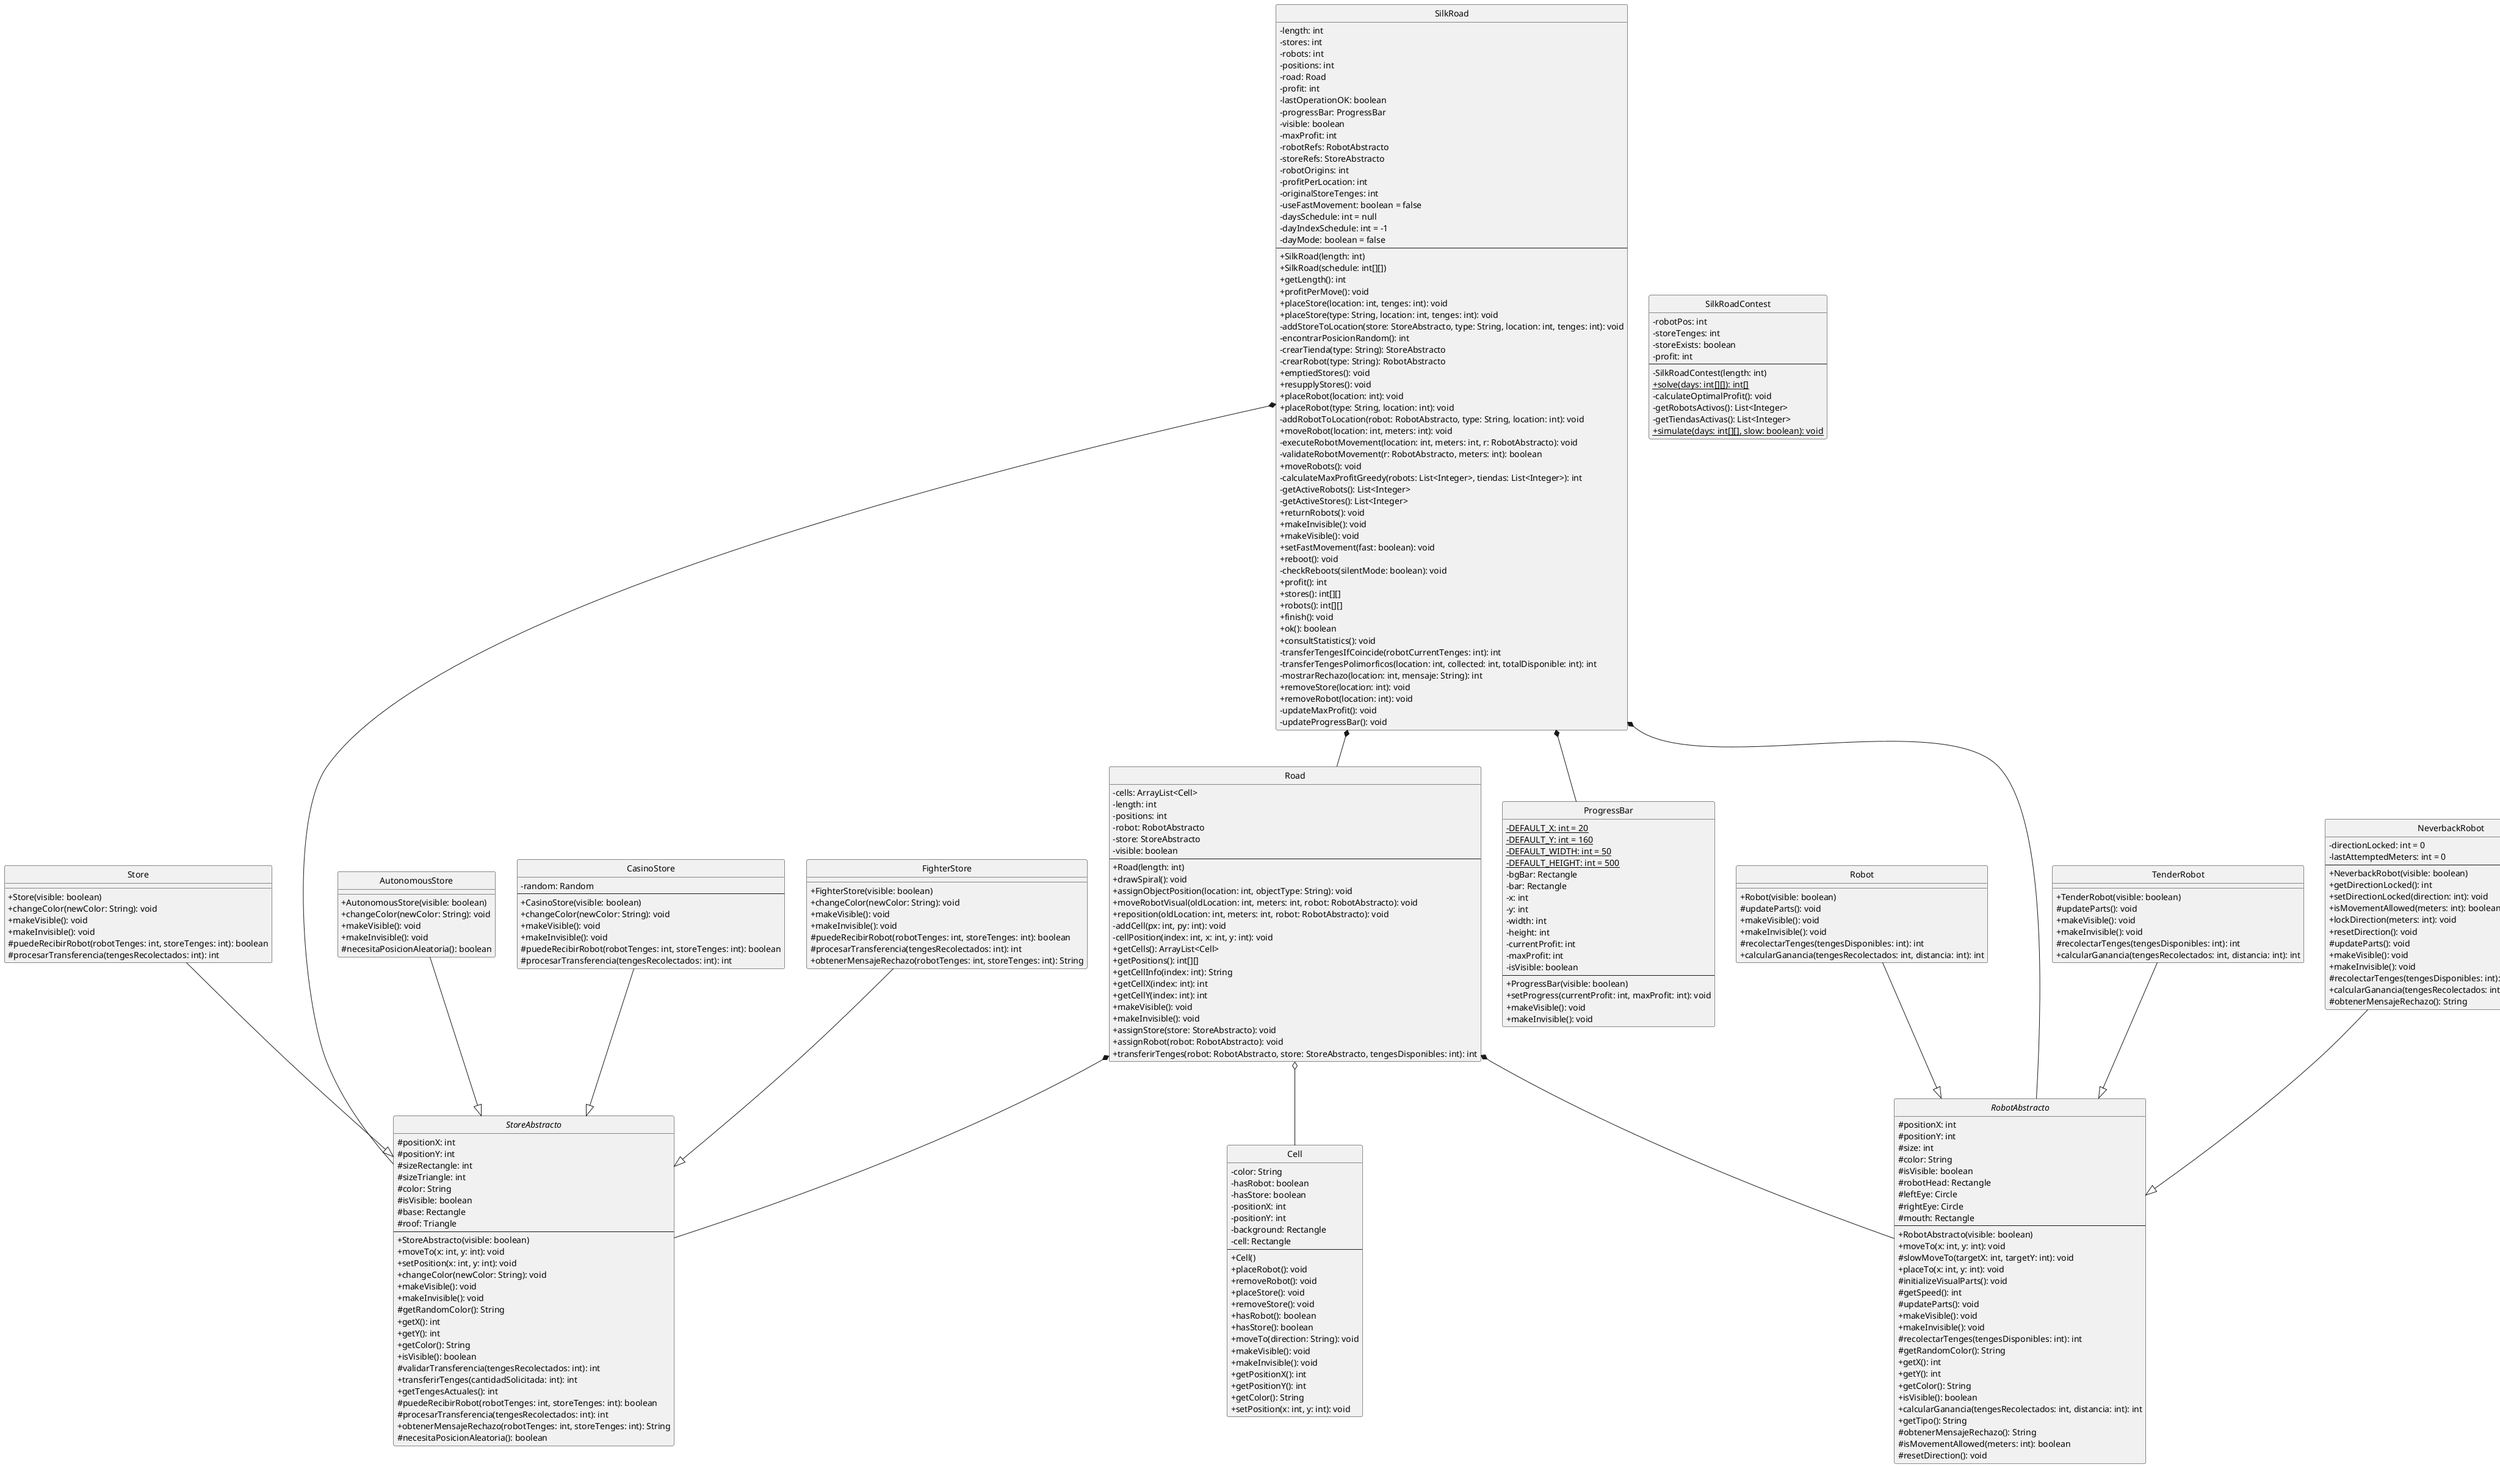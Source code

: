 ' Generated by UML Generator
' Encoded: vLbVRzis47_Ffn3W5sM9WNR0zX1iHRqaROmbIn1xNOAY66Y9jhbGf41IITokttr7Kg98IdAJ1klGzIMjZqVo_l_kg9TI8Q6gWkx86y9A952HP1H9EL5Aa4Mby3JZR4RUu-JPpfhaECc8o2ZUsJ5SoQHIdF62LtAckC39XvqasOk8wIsHP47nGRBWd6B4TZLJjaPiXGyvvI9b-Cxyvo2PmQrijNkGt7AIQxO2tU0tTdyQaQVijhCmOZZ3aYXqmIN926SJk12484WprVVlV6p4FqIICDwAFXQ8vRmuI2xDlveorjTvV5zKcxB2ERx46LaGSSaNNAL2_vrZk4mU98If_KHggJoAfwS-GN0m219pq4mkiS0i0riemmu70r-cKCxTLlZhcGTJQksI-GffmXf98v1_cIOQ6mN44ZoXm1DNzd2FSkqe2vJTh0IlM0wcrnAn5SIOlXSaY4ZM8K1FZULBYZ9iRUDPLE22ttR9XjcwiSFS8JSgfe55zneb8x8-OixJd0WG5fHxklVtLbXTDCPBTnjZ-UJha6pZRzVpqvvicTFxEc8sZRFDHSxRhyXghR3m4jcdV0Dn3nBn1R1WSOQPH7zf2TReFN_OvRNDdJb_mxTOwC0s2jWqSj5nohCRd9kjoSzGMc4DDYcekhWe5SxFCDXT1kicxiD3-tq2WN0KtkD5YUmkUY7hXGNm4da6GLrWfYQKyZjWBLgnmkYdS9GxDs9hqyo_t7TtLUP8uGj08fa-8Mf4urTXFLEx-uZ8aZFD77ixGpIhA1Al4KFRucC_oGa0fMO9JnZrnqjFD5m8lW83o5-GiA7m0GvK9FkO71s_cln-El_pgl7szyzwrw-RzUS_zZFyCJsQdpHCF_Jpd1nFNv_CMoR3jLY1L56LNNGezwvQRzp_xaYkrkxN6kjwuNvcbO2qKw3vahJK0jr752BVH67imjspMd-iw_9MywJT-_QJyBRFZItdnKkEyXeG0O0WE2P2eCqf1CTF6f5Uc3o66FACqe2TT1HXSTDay6GXbK2Pudf1MkmqvJPOk1soZvOdzIuqDia5kfkLH23gQmRYanKxN_m5FdM806cBNERl9zoipZSbxglX3Q22sIeuczFyDDpkfVr-qgjbK0qQoppnf37ASzCEb0s-bPl8syPRJcd2SjomzaDYZQRQnTg4NIVx62phwlhstTjttiufMtBlgW2KQvQhSDt3SLYyxbryR0jXlMu1l3UyEhmUt6xndgfXbJIbjdT3ZPFndVl9riBiPLi3d7l3SFUrWWTeYMg399wwpaX6xr6dUHvrckUHXEdC_OWRzL5lTHqPTvrW5FNR8ugNwdW3l8TspDEikgX7D9ZjTCNfzkMX3lqrk-wKXr9l9A7NEBCyu0r8XwkQq_wwZbFLDFNR3YGCB8OecCcMhZXMHd3ghCH-d_HVHPKMnSwUFRsyDaNOy7-w_tVkZyQL9xS--huvANbmtIVx8HEG3-qgHmCTeoiGCq9lMaYEWDUKdWXrvLPODja0VyrwsAFevloynCA0rFcluO3RDYa7VfytXDpT3iZ8TecNSh0hi8lTpi3iF8SK9PucLlOBB09KrIlSS28wYyONlLP9_0gqR9pZH8O-SOceD3cUeusSPMkSLnGtJIIhAAtNfXgnulNnythrZEUuzrHJEHfVTjePjo3zWpNQDjFEgTdXfO8pW5PcOFwFMXyLp78z_ChhYlQJX-pMZOarD6ySaGxXuUCFXu6MCzWlcfSkMpPQAumpWQ7i4Cno54Y_snT8XjcYRCJRYSWzFQ8IR7MJuKEAhCgIRhehtYjDe5q_onPpXEOrx9vv1xgG1vtNDhXnRFIEisDyZxDAsHrDqcpP2NtibXxs5k190qvuckYgCZY1E-bzku_hCg_mMLDqNWi0katQb4FJrawPmYiiNe2bJBZ4z3Qc8DicK8pzgmBEWASDWvW78aLLWdNa7Mva1u0NyC4lMkaIVhJTXX-PG5E1PTOukxaqP9bA0bL71GNAZqnZEFyHnIdczVt2AUCHbz1xoBKlCR-9aHX0gA9gfYTr2SDwuB-cpxQrUheyv0IWECVMVuTsuWtVeMfFXJilE2K55qkISHa7AI2-XlpwEGfYW2j4smubEhVWEXP50-sTW3V0xvMFscJ-6-jG0lgFjaD9R_io5yrfPyb_CXXi60wXT69PFyePKrvm6NOE4JeQsl4zU4Z6uEyZkOQoSNHB1z7Sgupa5F19WsgBQVN_WkGzXtfRGD_QKLbtYoRiJCBnmNoqA62vK7z6jaAHmbmQoWMZ73HhdUneBTk-6dz3dqcY2Iw4rSTDS6wM2gXpGKBY0-Ux1P8u6kq4vyk3f3cmxRi2cJzhOdl0HuP_p_TVQ60QMOH-xFU4pZj9XfY2S_8P5EICm9Q-iSgmGhB2hEfWvYl_BFBeJxDmIew5zmJa4Vvl3q7nL_Jn-EyNSO_kVwhkMm--tlKnHD-Z34lKsvjPce_7viEl_VKT_EhZqlJeWk5ptPnkJuC9Ew3uCtF4EdnCTFcmtduWzGdt4jQhWlu3
' URL: http://www.plantuml.com/plantuml/uml/vLbVRzis47_Ffn3W5sM9WNR0zX1iHRqaROmbIn1xNOAY66Y9jhbGf41IITokttr7Kg98IdAJ1klGzIMjZqVo_l_kg9TI8Q6gWkx86y9A952HP1H9EL5Aa4Mby3JZR4RUu-JPpfhaECc8o2ZUsJ5SoQHIdF62LtAckC39XvqasOk8wIsHP47nGRBWd6B4TZLJjaPiXGyvvI9b-Cxyvo2PmQrijNkGt7AIQxO2tU0tTdyQaQVijhCmOZZ3aYXqmIN926SJk12484WprVVlV6p4FqIICDwAFXQ8vRmuI2xDlveorjTvV5zKcxB2ERx46LaGSSaNNAL2_vrZk4mU98If_KHggJoAfwS-GN0m219pq4mkiS0i0riemmu70r-cKCxTLlZhcGTJQksI-GffmXf98v1_cIOQ6mN44ZoXm1DNzd2FSkqe2vJTh0IlM0wcrnAn5SIOlXSaY4ZM8K1FZULBYZ9iRUDPLE22ttR9XjcwiSFS8JSgfe55zneb8x8-OixJd0WG5fHxklVtLbXTDCPBTnjZ-UJha6pZRzVpqvvicTFxEc8sZRFDHSxRhyXghR3m4jcdV0Dn3nBn1R1WSOQPH7zf2TReFN_OvRNDdJb_mxTOwC0s2jWqSj5nohCRd9kjoSzGMc4DDYcekhWe5SxFCDXT1kicxiD3-tq2WN0KtkD5YUmkUY7hXGNm4da6GLrWfYQKyZjWBLgnmkYdS9GxDs9hqyo_t7TtLUP8uGj08fa-8Mf4urTXFLEx-uZ8aZFD77ixGpIhA1Al4KFRucC_oGa0fMO9JnZrnqjFD5m8lW83o5-GiA7m0GvK9FkO71s_cln-El_pgl7szyzwrw-RzUS_zZFyCJsQdpHCF_Jpd1nFNv_CMoR3jLY1L56LNNGezwvQRzp_xaYkrkxN6kjwuNvcbO2qKw3vahJK0jr752BVH67imjspMd-iw_9MywJT-_QJyBRFZItdnKkEyXeG0O0WE2P2eCqf1CTF6f5Uc3o66FACqe2TT1HXSTDay6GXbK2Pudf1MkmqvJPOk1soZvOdzIuqDia5kfkLH23gQmRYanKxN_m5FdM806cBNERl9zoipZSbxglX3Q22sIeuczFyDDpkfVr-qgjbK0qQoppnf37ASzCEb0s-bPl8syPRJcd2SjomzaDYZQRQnTg4NIVx62phwlhstTjttiufMtBlgW2KQvQhSDt3SLYyxbryR0jXlMu1l3UyEhmUt6xndgfXbJIbjdT3ZPFndVl9riBiPLi3d7l3SFUrWWTeYMg399wwpaX6xr6dUHvrckUHXEdC_OWRzL5lTHqPTvrW5FNR8ugNwdW3l8TspDEikgX7D9ZjTCNfzkMX3lqrk-wKXr9l9A7NEBCyu0r8XwkQq_wwZbFLDFNR3YGCB8OecCcMhZXMHd3ghCH-d_HVHPKMnSwUFRsyDaNOy7-w_tVkZyQL9xS--huvANbmtIVx8HEG3-qgHmCTeoiGCq9lMaYEWDUKdWXrvLPODja0VyrwsAFevloynCA0rFcluO3RDYa7VfytXDpT3iZ8TecNSh0hi8lTpi3iF8SK9PucLlOBB09KrIlSS28wYyONlLP9_0gqR9pZH8O-SOceD3cUeusSPMkSLnGtJIIhAAtNfXgnulNnythrZEUuzrHJEHfVTjePjo3zWpNQDjFEgTdXfO8pW5PcOFwFMXyLp78z_ChhYlQJX-pMZOarD6ySaGxXuUCFXu6MCzWlcfSkMpPQAumpWQ7i4Cno54Y_snT8XjcYRCJRYSWzFQ8IR7MJuKEAhCgIRhehtYjDe5q_onPpXEOrx9vv1xgG1vtNDhXnRFIEisDyZxDAsHrDqcpP2NtibXxs5k190qvuckYgCZY1E-bzku_hCg_mMLDqNWi0katQb4FJrawPmYiiNe2bJBZ4z3Qc8DicK8pzgmBEWASDWvW78aLLWdNa7Mva1u0NyC4lMkaIVhJTXX-PG5E1PTOukxaqP9bA0bL71GNAZqnZEFyHnIdczVt2AUCHbz1xoBKlCR-9aHX0gA9gfYTr2SDwuB-cpxQrUheyv0IWECVMVuTsuWtVeMfFXJilE2K55qkISHa7AI2-XlpwEGfYW2j4smubEhVWEXP50-sTW3V0xvMFscJ-6-jG0lgFjaD9R_io5yrfPyb_CXXi60wXT69PFyePKrvm6NOE4JeQsl4zU4Z6uEyZkOQoSNHB1z7Sgupa5F19WsgBQVN_WkGzXtfRGD_QKLbtYoRiJCBnmNoqA62vK7z6jaAHmbmQoWMZ73HhdUneBTk-6dz3dqcY2Iw4rSTDS6wM2gXpGKBY0-Ux1P8u6kq4vyk3f3cmxRi2cJzhOdl0HuP_p_TVQ60QMOH-xFU4pZj9XfY2S_8P5EICm9Q-iSgmGhB2hEfWvYl_BFBeJxDmIew5zmJa4Vvl3q7nL_Jn-EyNSO_kVwhkMm--tlKnHD-Z34lKsvjPce_7viEl_VKT_EhZqlJeWk5ptPnkJuC9Ew3uCtF4EdnCTFcmtduWzGdt4jQhWlu3
' Generated on: 2025-10-27T16:45:02.589965

@startuml
skinparam classAttributeIconSize 0
hide circle

class AutonomousStore {
  +AutonomousStore(visible: boolean)
  +changeColor(newColor: String): void
  +makeVisible(): void
  +makeInvisible(): void
  #necesitaPosicionAleatoria(): boolean
}

class CasinoStore {
  -random: Random
  --
  +CasinoStore(visible: boolean)
  +changeColor(newColor: String): void
  +makeVisible(): void
  +makeInvisible(): void
  #puedeRecibirRobot(robotTenges: int, storeTenges: int): boolean
  #procesarTransferencia(tengesRecolectados: int): int
}

class Cell {
  -color: String
  -hasRobot: boolean
  -hasStore: boolean
  -positionX: int
  -positionY: int
  -background: Rectangle
  -cell: Rectangle
  --
  +Cell()
  +placeRobot(): void
  +removeRobot(): void
  +placeStore(): void
  +removeStore(): void
  +hasRobot(): boolean
  +hasStore(): boolean
  +moveTo(direction: String): void
  +makeVisible(): void
  +makeInvisible(): void
  +getPositionX(): int
  +getPositionY(): int
  +getColor(): String
  +setPosition(x: int, y: int): void
}

class FighterStore {
  +FighterStore(visible: boolean)
  +changeColor(newColor: String): void
  +makeVisible(): void
  +makeInvisible(): void
  #puedeRecibirRobot(robotTenges: int, storeTenges: int): boolean
  #procesarTransferencia(tengesRecolectados: int): int
  +obtenerMensajeRechazo(robotTenges: int, storeTenges: int): String
}

class NeverbackRobot {
  -directionLocked: int = 0
  -lastAttemptedMeters: int = 0
  --
  +NeverbackRobot(visible: boolean)
  +getDirectionLocked(): int
  +setDirectionLocked(direction: int): void
  +isMovementAllowed(meters: int): boolean
  +lockDirection(meters: int): void
  +resetDirection(): void
  #updateParts(): void
  +makeVisible(): void
  +makeInvisible(): void
  #recolectarTenges(tengesDisponibles: int): int
  +calcularGanancia(tengesRecolectados: int, distancia: int): int
  #obtenerMensajeRechazo(): String
}

class ProgressBar {
  -{static} DEFAULT_X: int = 20
  -{static} DEFAULT_Y: int = 160
  -{static} DEFAULT_WIDTH: int = 50
  -{static} DEFAULT_HEIGHT: int = 500
  -bgBar: Rectangle
  -bar: Rectangle
  -x: int
  -y: int
  -width: int
  -height: int
  -currentProfit: int
  -maxProfit: int
  -isVisible: boolean
  --
  +ProgressBar(visible: boolean)
  +setProgress(currentProfit: int, maxProfit: int): void
  +makeVisible(): void
  +makeInvisible(): void
}

class Road {
  -cells: ArrayList<Cell>
  -length: int
  -positions: int
  -robot: RobotAbstracto
  -store: StoreAbstracto
  -visible: boolean
  --
  +Road(length: int)
  +drawSpiral(): void
  +assignObjectPosition(location: int, objectType: String): void
  +moveRobotVisual(oldLocation: int, meters: int, robot: RobotAbstracto): void
  +reposition(oldLocation: int, meters: int, robot: RobotAbstracto): void
  -addCell(px: int, py: int): void
  -cellPosition(index: int, x: int, y: int): void
  +getCells(): ArrayList<Cell>
  +getPositions(): int[][]
  +getCellInfo(index: int): String
  +getCellX(index: int): int
  +getCellY(index: int): int
  +makeVisible(): void
  +makeInvisible(): void
  +assignStore(store: StoreAbstracto): void
  +assignRobot(robot: RobotAbstracto): void
  +transferirTenges(robot: RobotAbstracto, store: StoreAbstracto, tengesDisponibles: int): int
}

class Robot {
  +Robot(visible: boolean)
  #updateParts(): void
  +makeVisible(): void
  +makeInvisible(): void
  #recolectarTenges(tengesDisponibles: int): int
  +calcularGanancia(tengesRecolectados: int, distancia: int): int
}

abstract class RobotAbstracto {
  #positionX: int
  #positionY: int
  #size: int
  #color: String
  #isVisible: boolean
  #robotHead: Rectangle
  #leftEye: Circle
  #rightEye: Circle
  #mouth: Rectangle
  --
  +RobotAbstracto(visible: boolean)
  +moveTo(x: int, y: int): void
  #slowMoveTo(targetX: int, targetY: int): void
  +placeTo(x: int, y: int): void
  #initializeVisualParts(): void
  #getSpeed(): int
  #updateParts(): void
  +makeVisible(): void
  +makeInvisible(): void
  #recolectarTenges(tengesDisponibles: int): int
  #getRandomColor(): String
  +getX(): int
  +getY(): int
  +getColor(): String
  +isVisible(): boolean
  +calcularGanancia(tengesRecolectados: int, distancia: int): int
  +getTipo(): String
  #obtenerMensajeRechazo(): String
  #isMovementAllowed(meters: int): boolean
  #resetDirection(): void
}

class SilkRoad {
  -length: int
  -stores: int
  -robots: int
  -positions: int
  -road: Road
  -profit: int
  -lastOperationOK: boolean
  -progressBar: ProgressBar
  -visible: boolean
  -maxProfit: int
  -robotRefs: RobotAbstracto
  -storeRefs: StoreAbstracto
  -robotOrigins: int
  -profitPerLocation: int
  -originalStoreTenges: int
  -useFastMovement: boolean = false
  -daysSchedule: int = null
  -dayIndexSchedule: int = -1
  -dayMode: boolean = false
  --
  +SilkRoad(length: int)
  +SilkRoad(schedule: int[][])
  +getLength(): int
  +profitPerMove(): void
  +placeStore(location: int, tenges: int): void
  +placeStore(type: String, location: int, tenges: int): void
  -addStoreToLocation(store: StoreAbstracto, type: String, location: int, tenges: int): void
  -encontrarPosicionRandom(): int
  -crearTienda(type: String): StoreAbstracto
  -crearRobot(type: String): RobotAbstracto
  +emptiedStores(): void
  +resupplyStores(): void
  +placeRobot(location: int): void
  +placeRobot(type: String, location: int): void
  -addRobotToLocation(robot: RobotAbstracto, type: String, location: int): void
  +moveRobot(location: int, meters: int): void
  -executeRobotMovement(location: int, meters: int, r: RobotAbstracto): void
  -validateRobotMovement(r: RobotAbstracto, meters: int): boolean
  +moveRobots(): void
  -calculateMaxProfitGreedy(robots: List<Integer>, tiendas: List<Integer>): int
  -getActiveRobots(): List<Integer>
  -getActiveStores(): List<Integer>
  +returnRobots(): void
  +makeInvisible(): void
  +makeVisible(): void
  +setFastMovement(fast: boolean): void
  +reboot(): void
  -checkReboots(silentMode: boolean): void
  +profit(): int
  +stores(): int[][]
  +robots(): int[][]
  +finish(): void
  +ok(): boolean
  +consultStatistics(): void
  -transferTengesIfCoincide(robotCurrentTenges: int): int
  -transferTengesPolimorficos(location: int, collected: int, totalDisponible: int): int
  -mostrarRechazo(location: int, mensaje: String): int
  +removeStore(location: int): void
  +removeRobot(location: int): void
  -updateMaxProfit(): void
  -updateProgressBar(): void
}

class SilkRoadContest {
  -robotPos: int
  -storeTenges: int
  -storeExists: boolean
  -profit: int
  --
  -SilkRoadContest(length: int)
  +{static} solve(days: int[][]): int[]
  -calculateOptimalProfit(): void
  -getRobotsActivos(): List<Integer>
  -getTiendasActivas(): List<Integer>
  +{static} simulate(days: int[][], slow: boolean): void
}

class Store {
  +Store(visible: boolean)
  +changeColor(newColor: String): void
  +makeVisible(): void
  +makeInvisible(): void
  #puedeRecibirRobot(robotTenges: int, storeTenges: int): boolean
  #procesarTransferencia(tengesRecolectados: int): int
}

abstract class StoreAbstracto {
  #positionX: int
  #positionY: int
  #sizeRectangle: int
  #sizeTriangle: int
  #color: String
  #isVisible: boolean
  #base: Rectangle
  #roof: Triangle
  --
  +StoreAbstracto(visible: boolean)
  +moveTo(x: int, y: int): void
  +setPosition(x: int, y: int): void
  +changeColor(newColor: String): void
  +makeVisible(): void
  +makeInvisible(): void
  #getRandomColor(): String
  +getX(): int
  +getY(): int
  +getColor(): String
  +isVisible(): boolean
  #validarTransferencia(tengesRecolectados: int): int
  +transferirTenges(cantidadSolicitada: int): int
  +getTengesActuales(): int
  #puedeRecibirRobot(robotTenges: int, storeTenges: int): boolean
  #procesarTransferencia(tengesRecolectados: int): int
  +obtenerMensajeRechazo(robotTenges: int, storeTenges: int): String
  #necesitaPosicionAleatoria(): boolean
}

class TenderRobot {
  +TenderRobot(visible: boolean)
  #updateParts(): void
  +makeVisible(): void
  +makeInvisible(): void
  #recolectarTenges(tengesDisponibles: int): int
  +calcularGanancia(tengesRecolectados: int, distancia: int): int
}

AutonomousStore --|> StoreAbstracto
CasinoStore --|> StoreAbstracto
FighterStore --|> StoreAbstracto
NeverbackRobot --|> RobotAbstracto
Road o-- Cell
Road *-- RobotAbstracto
Road *-- StoreAbstracto
Robot --|> RobotAbstracto
SilkRoad *-- Road
SilkRoad *-- ProgressBar
SilkRoad *-- RobotAbstracto
SilkRoad *-- StoreAbstracto
Store --|> StoreAbstracto
TenderRobot --|> RobotAbstracto
@enduml